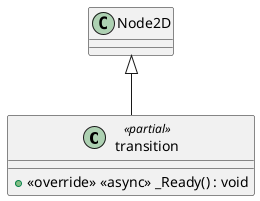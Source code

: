 @startuml
class transition <<partial>> {
    + <<override>> <<async>> _Ready() : void
}
Node2D <|-- transition
@enduml
